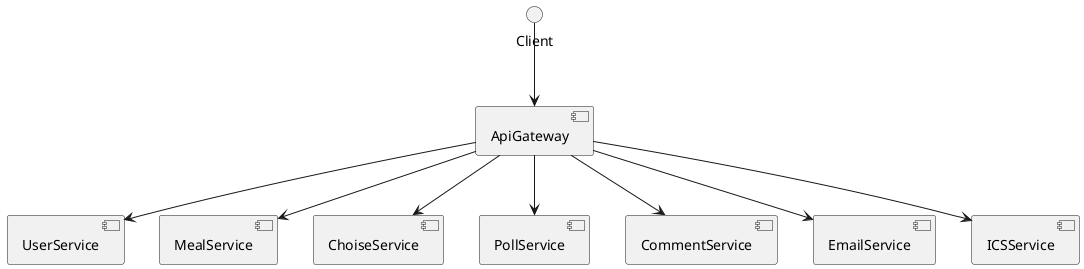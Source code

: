 @startuml services

Client --> [ApiGateway]

[ApiGateway] --> [UserService]
[ApiGateway] --> [MealService]
[ApiGateway] --> [ChoiseService]

[ApiGateway] --> [PollService] 
[ApiGateway] --> [CommentService]
[ApiGateway] --> [EmailService]
[ApiGateway] --> [ICSService]

@enduml